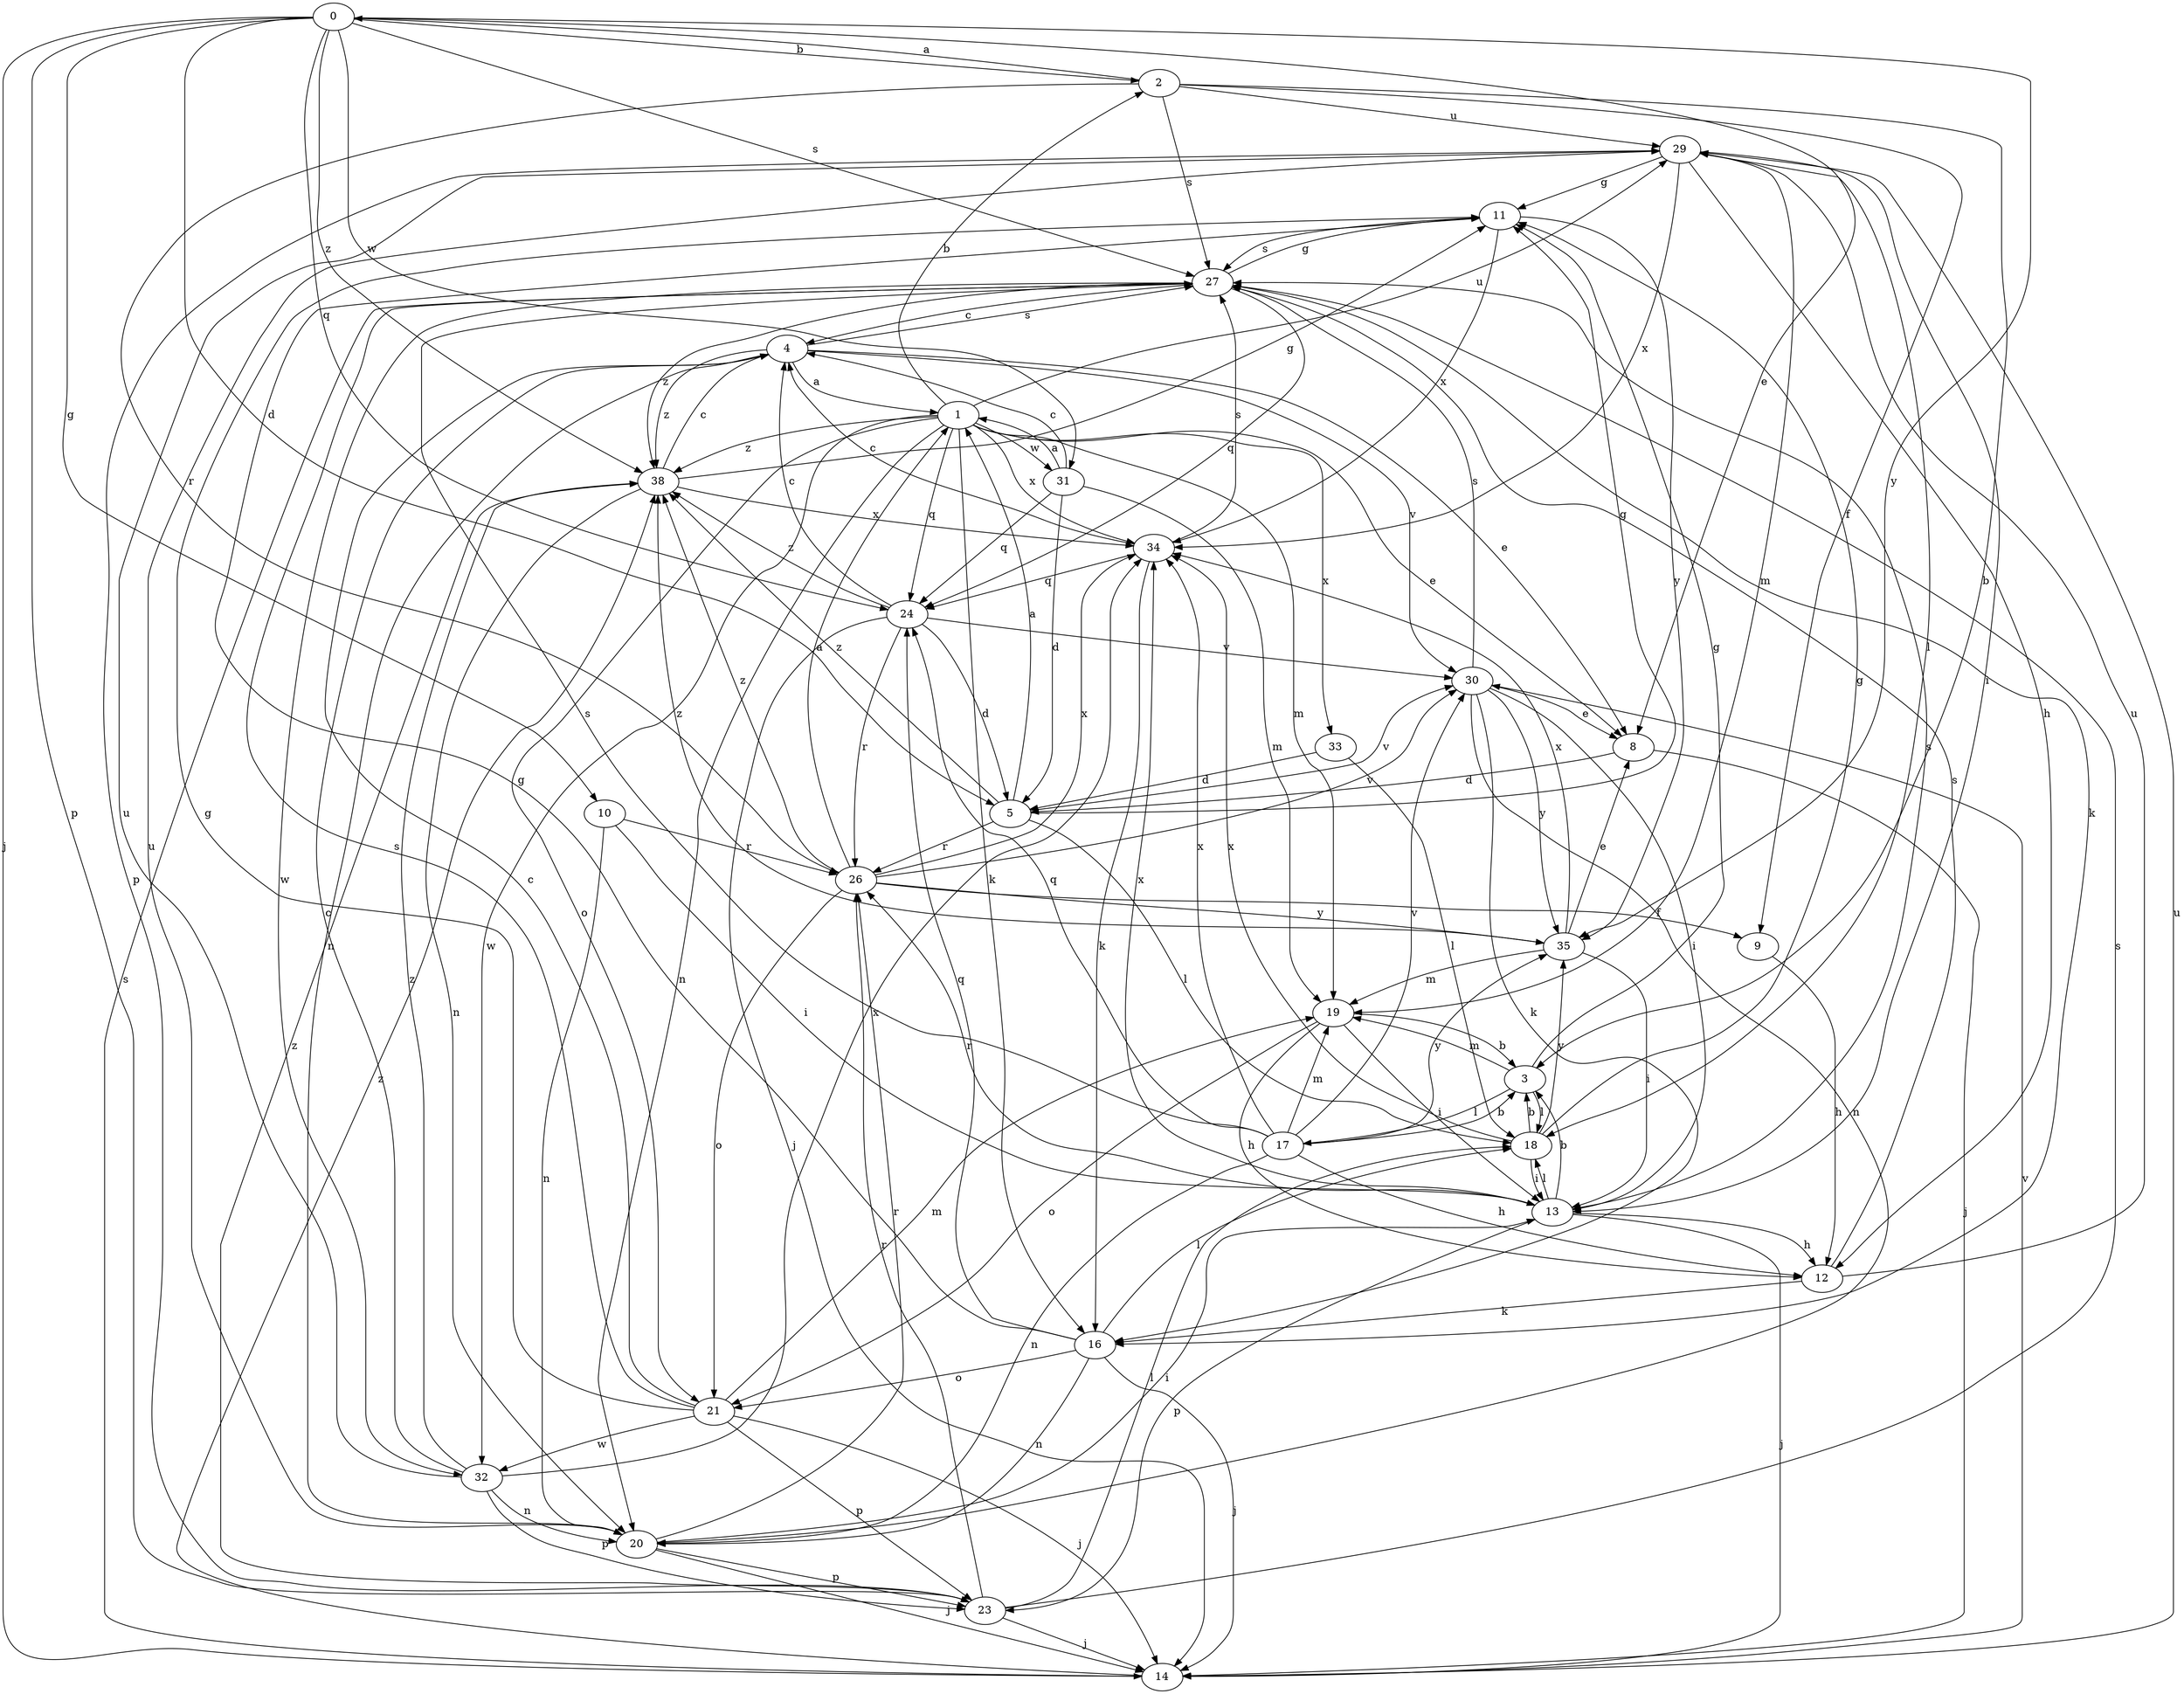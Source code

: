 strict digraph  {
0;
1;
2;
3;
4;
5;
8;
9;
10;
11;
12;
13;
14;
16;
17;
18;
19;
20;
21;
23;
24;
26;
27;
29;
30;
31;
32;
33;
34;
35;
38;
0 -> 2  [label=b];
0 -> 5  [label=d];
0 -> 8  [label=e];
0 -> 10  [label=g];
0 -> 14  [label=j];
0 -> 23  [label=p];
0 -> 24  [label=q];
0 -> 27  [label=s];
0 -> 31  [label=w];
0 -> 35  [label=y];
0 -> 38  [label=z];
1 -> 2  [label=b];
1 -> 8  [label=e];
1 -> 16  [label=k];
1 -> 19  [label=m];
1 -> 20  [label=n];
1 -> 21  [label=o];
1 -> 24  [label=q];
1 -> 29  [label=u];
1 -> 31  [label=w];
1 -> 32  [label=w];
1 -> 33  [label=x];
1 -> 34  [label=x];
1 -> 38  [label=z];
2 -> 0  [label=a];
2 -> 3  [label=b];
2 -> 9  [label=f];
2 -> 26  [label=r];
2 -> 27  [label=s];
2 -> 29  [label=u];
3 -> 11  [label=g];
3 -> 17  [label=l];
3 -> 18  [label=l];
3 -> 19  [label=m];
4 -> 1  [label=a];
4 -> 8  [label=e];
4 -> 20  [label=n];
4 -> 27  [label=s];
4 -> 30  [label=v];
4 -> 38  [label=z];
5 -> 1  [label=a];
5 -> 11  [label=g];
5 -> 18  [label=l];
5 -> 26  [label=r];
5 -> 30  [label=v];
5 -> 38  [label=z];
8 -> 5  [label=d];
8 -> 14  [label=j];
9 -> 12  [label=h];
10 -> 13  [label=i];
10 -> 20  [label=n];
10 -> 26  [label=r];
11 -> 27  [label=s];
11 -> 34  [label=x];
11 -> 35  [label=y];
12 -> 16  [label=k];
12 -> 27  [label=s];
12 -> 29  [label=u];
13 -> 3  [label=b];
13 -> 12  [label=h];
13 -> 14  [label=j];
13 -> 18  [label=l];
13 -> 23  [label=p];
13 -> 26  [label=r];
13 -> 27  [label=s];
13 -> 34  [label=x];
14 -> 27  [label=s];
14 -> 29  [label=u];
14 -> 30  [label=v];
14 -> 38  [label=z];
16 -> 11  [label=g];
16 -> 14  [label=j];
16 -> 18  [label=l];
16 -> 20  [label=n];
16 -> 21  [label=o];
16 -> 24  [label=q];
17 -> 3  [label=b];
17 -> 12  [label=h];
17 -> 19  [label=m];
17 -> 20  [label=n];
17 -> 24  [label=q];
17 -> 27  [label=s];
17 -> 30  [label=v];
17 -> 34  [label=x];
17 -> 35  [label=y];
18 -> 3  [label=b];
18 -> 11  [label=g];
18 -> 13  [label=i];
18 -> 34  [label=x];
18 -> 35  [label=y];
19 -> 3  [label=b];
19 -> 12  [label=h];
19 -> 13  [label=i];
19 -> 21  [label=o];
20 -> 13  [label=i];
20 -> 14  [label=j];
20 -> 23  [label=p];
20 -> 26  [label=r];
20 -> 29  [label=u];
21 -> 4  [label=c];
21 -> 11  [label=g];
21 -> 14  [label=j];
21 -> 19  [label=m];
21 -> 23  [label=p];
21 -> 27  [label=s];
21 -> 32  [label=w];
23 -> 14  [label=j];
23 -> 18  [label=l];
23 -> 26  [label=r];
23 -> 27  [label=s];
23 -> 38  [label=z];
24 -> 4  [label=c];
24 -> 5  [label=d];
24 -> 14  [label=j];
24 -> 26  [label=r];
24 -> 30  [label=v];
24 -> 38  [label=z];
26 -> 1  [label=a];
26 -> 9  [label=f];
26 -> 21  [label=o];
26 -> 30  [label=v];
26 -> 34  [label=x];
26 -> 35  [label=y];
26 -> 38  [label=z];
27 -> 4  [label=c];
27 -> 11  [label=g];
27 -> 16  [label=k];
27 -> 24  [label=q];
27 -> 32  [label=w];
27 -> 38  [label=z];
29 -> 11  [label=g];
29 -> 12  [label=h];
29 -> 13  [label=i];
29 -> 18  [label=l];
29 -> 19  [label=m];
29 -> 23  [label=p];
29 -> 34  [label=x];
30 -> 8  [label=e];
30 -> 13  [label=i];
30 -> 16  [label=k];
30 -> 20  [label=n];
30 -> 27  [label=s];
30 -> 35  [label=y];
31 -> 1  [label=a];
31 -> 4  [label=c];
31 -> 5  [label=d];
31 -> 19  [label=m];
31 -> 24  [label=q];
32 -> 4  [label=c];
32 -> 20  [label=n];
32 -> 23  [label=p];
32 -> 29  [label=u];
32 -> 34  [label=x];
32 -> 38  [label=z];
33 -> 5  [label=d];
33 -> 18  [label=l];
34 -> 4  [label=c];
34 -> 16  [label=k];
34 -> 24  [label=q];
34 -> 27  [label=s];
35 -> 8  [label=e];
35 -> 13  [label=i];
35 -> 19  [label=m];
35 -> 34  [label=x];
35 -> 38  [label=z];
38 -> 4  [label=c];
38 -> 11  [label=g];
38 -> 20  [label=n];
38 -> 34  [label=x];
}
